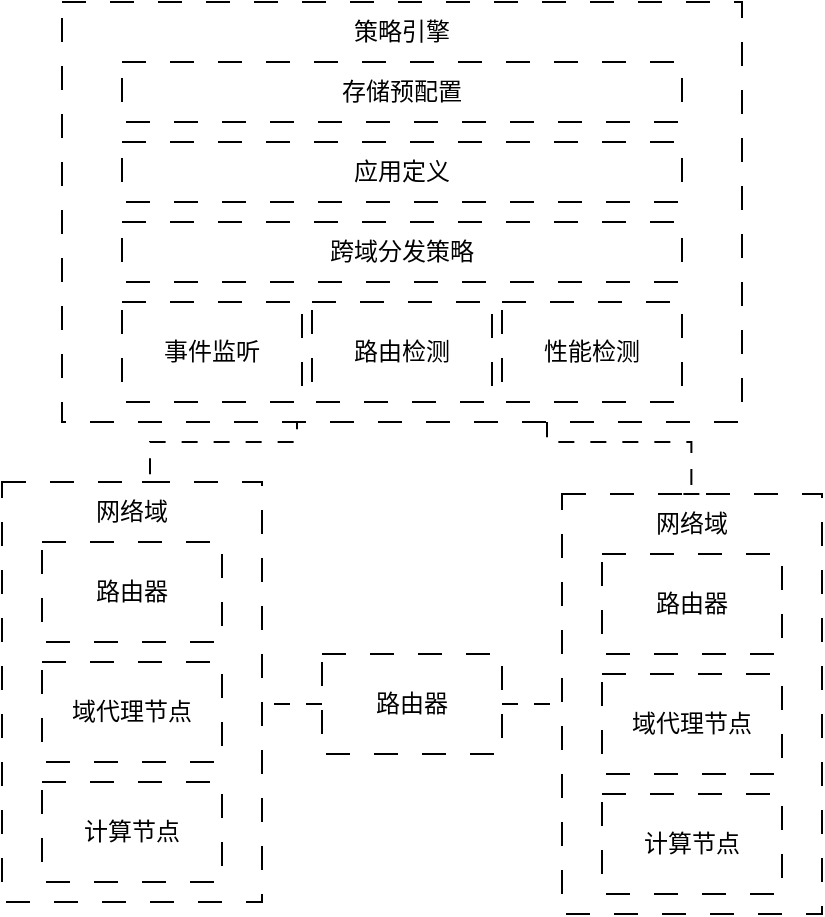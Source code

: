 <mxfile version="26.2.12">
  <diagram id="prtHgNgQTEPvFCAcTncT" name="Page-1">
    <mxGraphModel dx="936" dy="534" grid="1" gridSize="10" guides="1" tooltips="1" connect="1" arrows="1" fold="1" page="1" pageScale="1" pageWidth="1169" pageHeight="827" math="0" shadow="0">
      <root>
        <mxCell id="0" />
        <mxCell id="1" parent="0" />
        <mxCell id="2dJOspn7nUr0IREodXQY-30" value="" style="edgeStyle=orthogonalEdgeStyle;rounded=0;orthogonalLoop=1;jettySize=auto;html=1;fontFamily=Helvetica;fontSize=12;fontColor=default;dashed=1;dashPattern=8 8;strokeColor=default;align=center;verticalAlign=middle;labelBackgroundColor=default;endArrow=baseDash;endFill=0;" parent="1" source="2dJOspn7nUr0IREodXQY-19" target="2dJOspn7nUr0IREodXQY-20" edge="1">
          <mxGeometry relative="1" as="geometry" />
        </mxCell>
        <mxCell id="2dJOspn7nUr0IREodXQY-31" value="" style="edgeStyle=orthogonalEdgeStyle;rounded=0;orthogonalLoop=1;jettySize=auto;html=1;fontFamily=Helvetica;fontSize=12;fontColor=default;dashed=1;dashPattern=8 8;strokeColor=default;align=center;verticalAlign=middle;labelBackgroundColor=default;endArrow=baseDash;endFill=0;" parent="1" source="2dJOspn7nUr0IREodXQY-19" target="2dJOspn7nUr0IREodXQY-25" edge="1">
          <mxGeometry relative="1" as="geometry" />
        </mxCell>
        <mxCell id="2dJOspn7nUr0IREodXQY-19" value="路由器" style="rounded=0;whiteSpace=wrap;html=1;dashed=1;dashPattern=12 12;" parent="1" vertex="1">
          <mxGeometry x="390" y="546" width="90" height="50" as="geometry" />
        </mxCell>
        <mxCell id="2dJOspn7nUr0IREodXQY-26" value="" style="group" parent="1" vertex="1" connectable="0">
          <mxGeometry x="230" y="460" width="130" height="210" as="geometry" />
        </mxCell>
        <mxCell id="2dJOspn7nUr0IREodXQY-9" value="" style="rounded=0;whiteSpace=wrap;html=1;dashed=1;dashPattern=12 12;" parent="2dJOspn7nUr0IREodXQY-26" vertex="1">
          <mxGeometry width="130" height="210" as="geometry" />
        </mxCell>
        <mxCell id="2dJOspn7nUr0IREodXQY-10" value="计算节点" style="rounded=0;whiteSpace=wrap;html=1;dashed=1;dashPattern=12 12;" parent="2dJOspn7nUr0IREodXQY-26" vertex="1">
          <mxGeometry x="20" y="150" width="90" height="50" as="geometry" />
        </mxCell>
        <mxCell id="2dJOspn7nUr0IREodXQY-11" value="路由器" style="rounded=0;whiteSpace=wrap;html=1;dashed=1;dashPattern=12 12;" parent="2dJOspn7nUr0IREodXQY-26" vertex="1">
          <mxGeometry x="20" y="30" width="90" height="50" as="geometry" />
        </mxCell>
        <mxCell id="2dJOspn7nUr0IREodXQY-17" value="域代理节点" style="rounded=0;whiteSpace=wrap;html=1;dashed=1;dashPattern=12 12;" parent="2dJOspn7nUr0IREodXQY-26" vertex="1">
          <mxGeometry x="20" y="90" width="90" height="50" as="geometry" />
        </mxCell>
        <mxCell id="2dJOspn7nUr0IREodXQY-20" value="网络域" style="text;html=1;align=center;verticalAlign=middle;whiteSpace=wrap;rounded=0;fontFamily=Helvetica;fontSize=12;fontColor=default;" parent="2dJOspn7nUr0IREodXQY-26" vertex="1">
          <mxGeometry x="35" width="60" height="30" as="geometry" />
        </mxCell>
        <mxCell id="2dJOspn7nUr0IREodXQY-33" style="edgeStyle=orthogonalEdgeStyle;rounded=0;orthogonalLoop=1;jettySize=auto;html=1;exitX=0.25;exitY=1;exitDx=0;exitDy=0;entryX=0.65;entryY=-0.056;entryDx=0;entryDy=0;entryPerimeter=0;fontFamily=Helvetica;fontSize=12;fontColor=default;dashed=1;dashPattern=8 8;strokeColor=default;align=center;verticalAlign=middle;labelBackgroundColor=default;endArrow=baseDash;endFill=0;" parent="2dJOspn7nUr0IREodXQY-26" edge="1">
          <mxGeometry relative="1" as="geometry">
            <mxPoint x="147.5" y="-34.32" as="sourcePoint" />
            <mxPoint x="74" y="-5.684e-14" as="targetPoint" />
            <Array as="points">
              <mxPoint x="148" y="-20" />
              <mxPoint x="74" y="-20" />
            </Array>
          </mxGeometry>
        </mxCell>
        <mxCell id="2dJOspn7nUr0IREodXQY-27" value="" style="group" parent="1" vertex="1" connectable="0">
          <mxGeometry x="510" y="466" width="130" height="210" as="geometry" />
        </mxCell>
        <mxCell id="2dJOspn7nUr0IREodXQY-21" value="" style="rounded=0;whiteSpace=wrap;html=1;dashed=1;dashPattern=12 12;" parent="2dJOspn7nUr0IREodXQY-27" vertex="1">
          <mxGeometry width="130" height="210" as="geometry" />
        </mxCell>
        <mxCell id="2dJOspn7nUr0IREodXQY-22" value="计算节点" style="rounded=0;whiteSpace=wrap;html=1;dashed=1;dashPattern=12 12;" parent="2dJOspn7nUr0IREodXQY-27" vertex="1">
          <mxGeometry x="20" y="150" width="90" height="50" as="geometry" />
        </mxCell>
        <mxCell id="2dJOspn7nUr0IREodXQY-23" value="路由器" style="rounded=0;whiteSpace=wrap;html=1;dashed=1;dashPattern=12 12;" parent="2dJOspn7nUr0IREodXQY-27" vertex="1">
          <mxGeometry x="20" y="30" width="90" height="50" as="geometry" />
        </mxCell>
        <mxCell id="2dJOspn7nUr0IREodXQY-24" value="域代理节点" style="rounded=0;whiteSpace=wrap;html=1;dashed=1;dashPattern=12 12;" parent="2dJOspn7nUr0IREodXQY-27" vertex="1">
          <mxGeometry x="20" y="90" width="90" height="50" as="geometry" />
        </mxCell>
        <mxCell id="2dJOspn7nUr0IREodXQY-25" value="网络域" style="text;html=1;align=center;verticalAlign=middle;whiteSpace=wrap;rounded=0;fontFamily=Helvetica;fontSize=12;fontColor=default;" parent="2dJOspn7nUr0IREodXQY-27" vertex="1">
          <mxGeometry x="35" width="60" height="30" as="geometry" />
        </mxCell>
        <mxCell id="2dJOspn7nUr0IREodXQY-34" style="edgeStyle=orthogonalEdgeStyle;rounded=0;orthogonalLoop=1;jettySize=auto;html=1;exitX=0.75;exitY=1;exitDx=0;exitDy=0;entryX=0.328;entryY=0.011;entryDx=0;entryDy=0;entryPerimeter=0;fontFamily=Helvetica;fontSize=12;fontColor=default;endArrow=baseDash;endFill=0;dashed=1;dashPattern=8 8;" parent="1" edge="1">
          <mxGeometry relative="1" as="geometry">
            <mxPoint x="502.5" y="429.67" as="sourcePoint" />
            <mxPoint x="574.68" y="466.0" as="targetPoint" />
            <Array as="points">
              <mxPoint x="503" y="440" />
              <mxPoint x="575" y="440" />
            </Array>
          </mxGeometry>
        </mxCell>
        <mxCell id="2dJOspn7nUr0IREodXQY-5" value="" style="rounded=0;whiteSpace=wrap;html=1;dashed=1;dashPattern=12 12;movable=1;resizable=1;rotatable=1;deletable=1;editable=1;locked=0;connectable=1;" parent="1" vertex="1">
          <mxGeometry x="260" y="220" width="340" height="210" as="geometry" />
        </mxCell>
        <mxCell id="2dJOspn7nUr0IREodXQY-1" value="事件监听" style="rounded=0;whiteSpace=wrap;html=1;dashed=1;dashPattern=12 12;container=0;" parent="1" vertex="1">
          <mxGeometry x="290" y="370" width="90" height="50" as="geometry" />
        </mxCell>
        <mxCell id="2dJOspn7nUr0IREodXQY-2" value="存储预配置" style="rounded=0;whiteSpace=wrap;html=1;dashed=1;dashPattern=12 12;container=0;" parent="1" vertex="1">
          <mxGeometry x="290" y="250" width="280" height="30" as="geometry" />
        </mxCell>
        <mxCell id="2dJOspn7nUr0IREodXQY-14" value="性能检测" style="rounded=0;whiteSpace=wrap;html=1;dashed=1;dashPattern=12 12;container=0;" parent="1" vertex="1">
          <mxGeometry x="480" y="370" width="90" height="50" as="geometry" />
        </mxCell>
        <mxCell id="2dJOspn7nUr0IREodXQY-15" value="策略引擎" style="text;html=1;align=center;verticalAlign=middle;whiteSpace=wrap;rounded=0;fontFamily=Helvetica;fontSize=12;fontColor=default;container=0;" parent="1" vertex="1">
          <mxGeometry x="400" y="220" width="60" height="30" as="geometry" />
        </mxCell>
        <mxCell id="2dJOspn7nUr0IREodXQY-35" value="路由检测" style="rounded=0;whiteSpace=wrap;html=1;dashed=1;dashPattern=12 12;container=0;" parent="1" vertex="1">
          <mxGeometry x="385" y="370" width="90" height="50" as="geometry" />
        </mxCell>
        <mxCell id="Jwpm6C5BWXbN8CrJGc4Z-2" value="应用定义" style="rounded=0;whiteSpace=wrap;html=1;dashed=1;dashPattern=12 12;container=0;" vertex="1" parent="1">
          <mxGeometry x="290" y="290" width="280" height="30" as="geometry" />
        </mxCell>
        <mxCell id="Jwpm6C5BWXbN8CrJGc4Z-3" value="跨域分发策略" style="rounded=0;whiteSpace=wrap;html=1;dashed=1;dashPattern=12 12;container=0;" vertex="1" parent="1">
          <mxGeometry x="290" y="330" width="280" height="30" as="geometry" />
        </mxCell>
      </root>
    </mxGraphModel>
  </diagram>
</mxfile>
